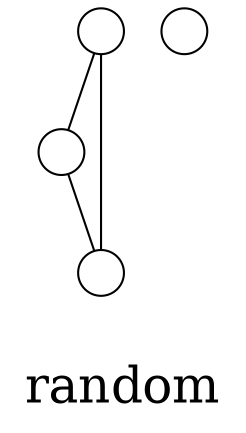 /*****
random
*****/

graph G {
  graph [splines=false overlap=false]
  node  [shape=ellipse, width=0.3, height=0.3, label=""]
  0 ;
  1 ;
  2 ;
  3 ;
  0 -- 1;
  0 -- 2;
  1 -- 2;
3;
  label = "\nrandom\n";  fontsize=24;
}
